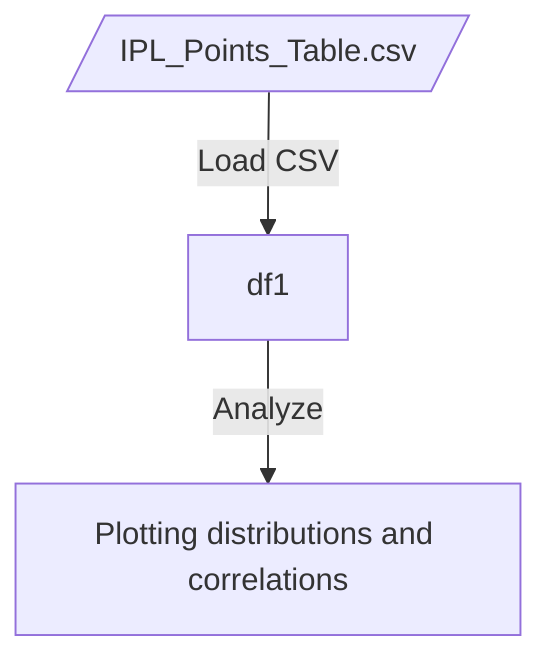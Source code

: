 flowchart TD

%% Define the IPL_Points_Table.csv data source node
A[/"IPL_Points_Table.csv"/] 
%% Description: Contains information on IPL points table

%% Define the DataFrame node with data loading
B[df1]
%% Description: Data loaded from IPL_Points_Table.csv

%% Define the processing and analysis nodes
C["Plotting distributions and correlations"]
%% Description: Use df1 for generating visual insights

%% Define the data ingestion process
A -->|Load CSV| B
%% Define how data from df1 is utilized
B -->|Analyze| C